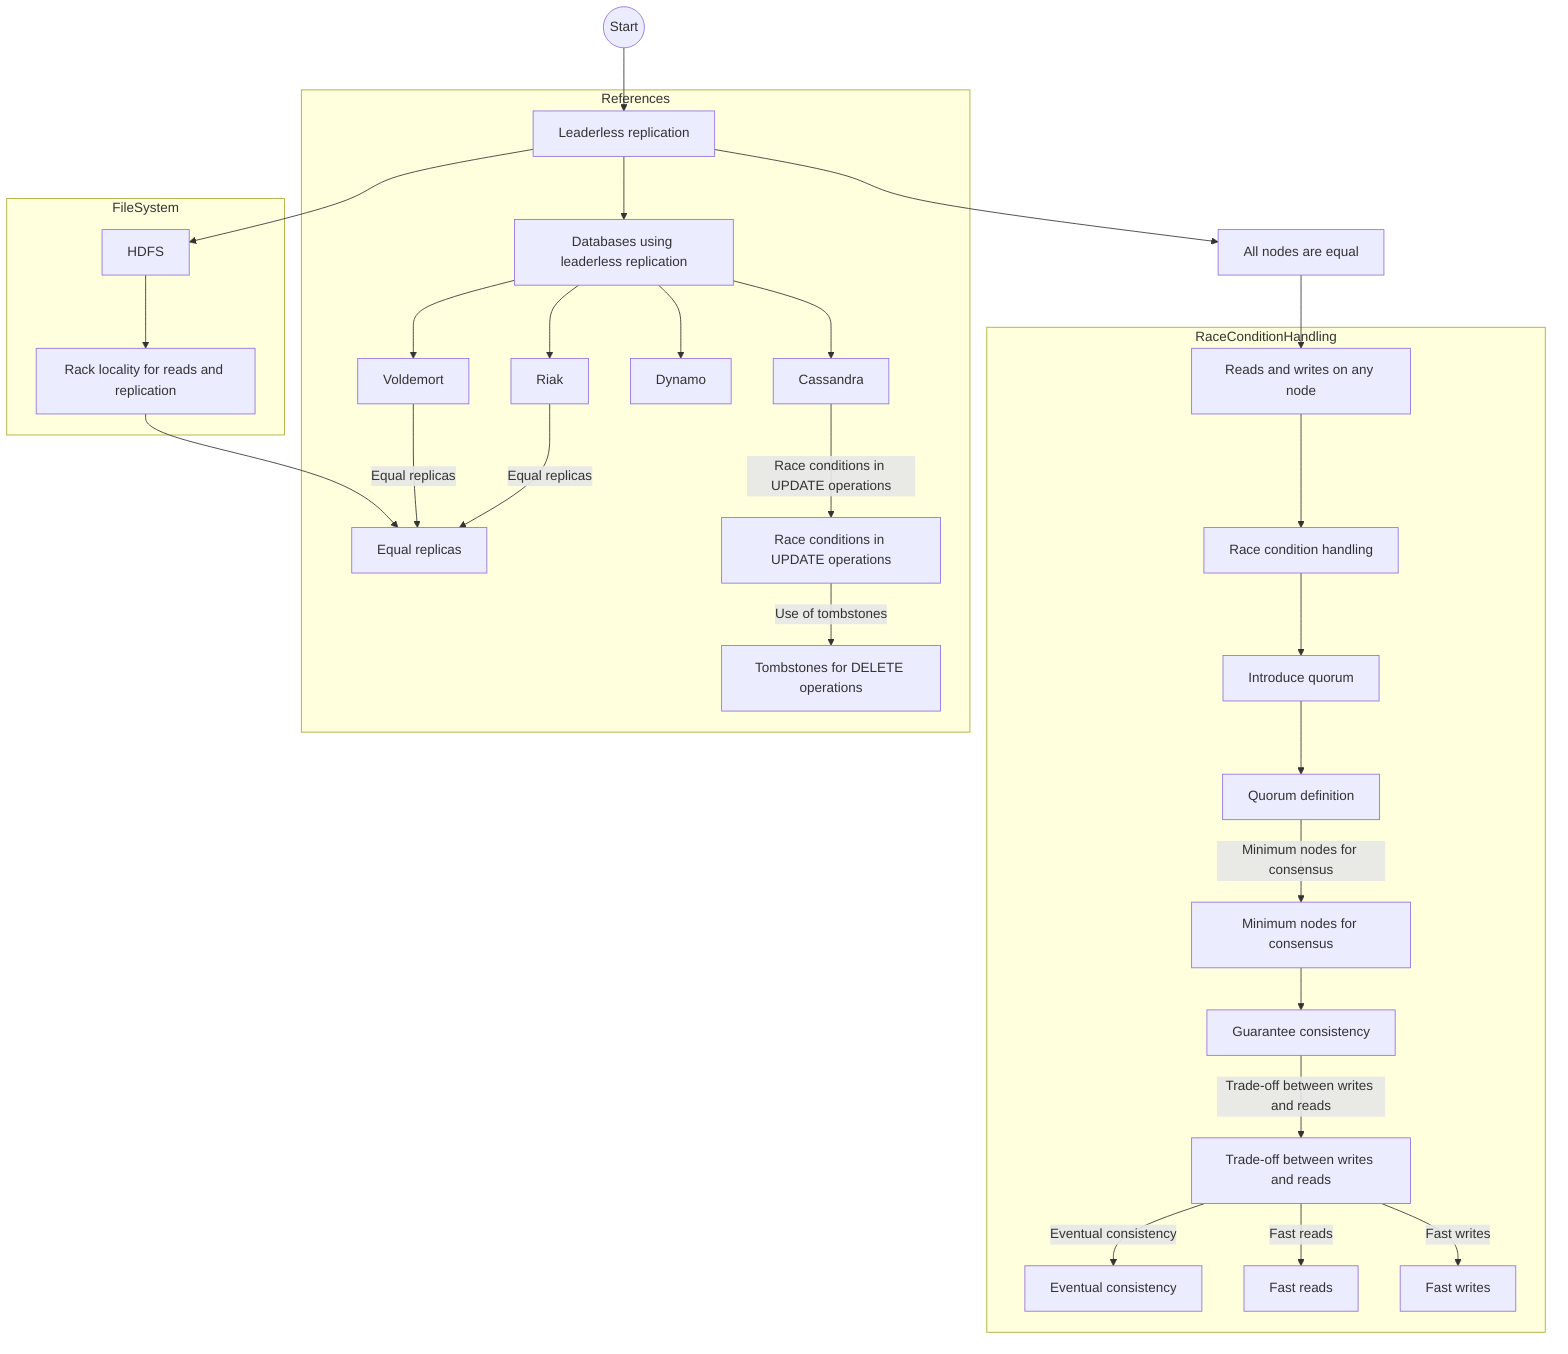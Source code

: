 graph TD;
    Start((Start)) --> LeaderlessReplication[Leaderless replication]
    LeaderlessReplication --> EqualNodes[All nodes are equal]
    EqualNodes --> ReadWriteAnyNode[Reads and writes on any node]

    subgraph RaceConditionHandling
        ReadWriteAnyNode --> RaceConditions[Race condition handling]
        RaceConditions --> IntroduceQuorum[Introduce quorum]
        IntroduceQuorum --> Quorum[Quorum definition]
        Quorum -->|Minimum nodes for consensus| Consensus[Minimum nodes for consensus]
        Consensus --> GuaranteeConsistency[Guarantee consistency]
        GuaranteeConsistency -->|Trade-off between writes and reads| Tradeoff[Trade-off between writes and reads]
        Tradeoff -->|Fast writes| FastWrites[Fast writes]
        Tradeoff -->|Fast reads| FastReads[Fast reads]
        Tradeoff -->|Eventual consistency| EventualConsistency[Eventual consistency]
    end

    subgraph References
        LeaderlessReplication --> Examples[Databases using leaderless replication]
        Examples --> Cassandra[Cassandra]
        Examples --> Dynamo[Dynamo]
        Examples --> Riak[Riak]
        Examples --> Voldemort[Voldemort]
        Cassandra -->|Race conditions in UPDATE operations| UpdateRaceConditions[Race conditions in UPDATE operations]
        UpdateRaceConditions -->|Use of tombstones| Tombstones[Tombstones for DELETE operations]
        Riak -->|Equal replicas| EqualReplicas[Equal replicas]
        Voldemort -->|Equal replicas| EqualReplicas
    end

    subgraph FileSystem
        LeaderlessReplication --> HDFS[HDFS]
        HDFS --> RackLocality[Rack locality for reads and replication]
        RackLocality --> EqualReplicas[Equal replicas]
    end